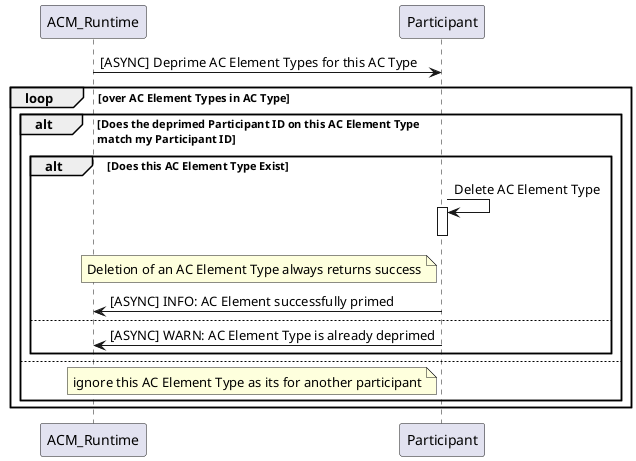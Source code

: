 @startuml
participant ACM_Runtime
participant Participant

ACM_Runtime -> Participant: [ASYNC] Deprime AC Element Types for this AC Type

loop over AC Element Types in AC Type
 alt Does the deprimed Participant ID on this AC Element Type\nmatch my Participant ID
  alt Does this AC Element Type Exist
   Participant -> Participant: Delete AC Element Type
   activate Participant
   deactivate Participant
   note left of Participant
    Deletion of an AC Element Type always returns success
   end note
   ACM_Runtime <- Participant: [ASYNC] INFO: AC Element successfully primed
  else
    ACM_Runtime <- Participant: [ASYNC] WARN: AC Element Type is already deprimed
  end
 else
  note left of Participant
   ignore this AC Element Type as its for another participant
  end note
 end
end

@enduml
